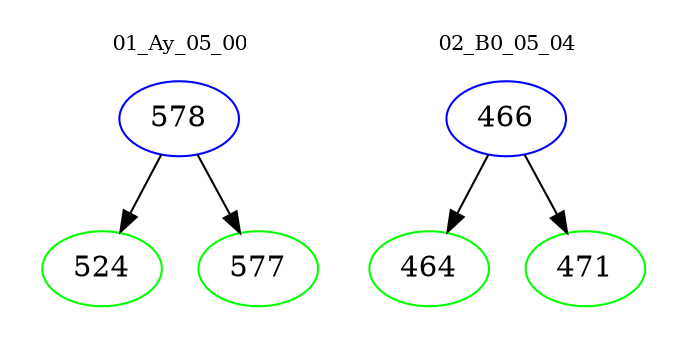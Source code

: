 digraph{
subgraph cluster_0 {
color = white
label = "01_Ay_05_00";
fontsize=10;
T0_578 [label="578", color="blue"]
T0_578 -> T0_524 [color="black"]
T0_524 [label="524", color="green"]
T0_578 -> T0_577 [color="black"]
T0_577 [label="577", color="green"]
}
subgraph cluster_1 {
color = white
label = "02_B0_05_04";
fontsize=10;
T1_466 [label="466", color="blue"]
T1_466 -> T1_464 [color="black"]
T1_464 [label="464", color="green"]
T1_466 -> T1_471 [color="black"]
T1_471 [label="471", color="green"]
}
}
